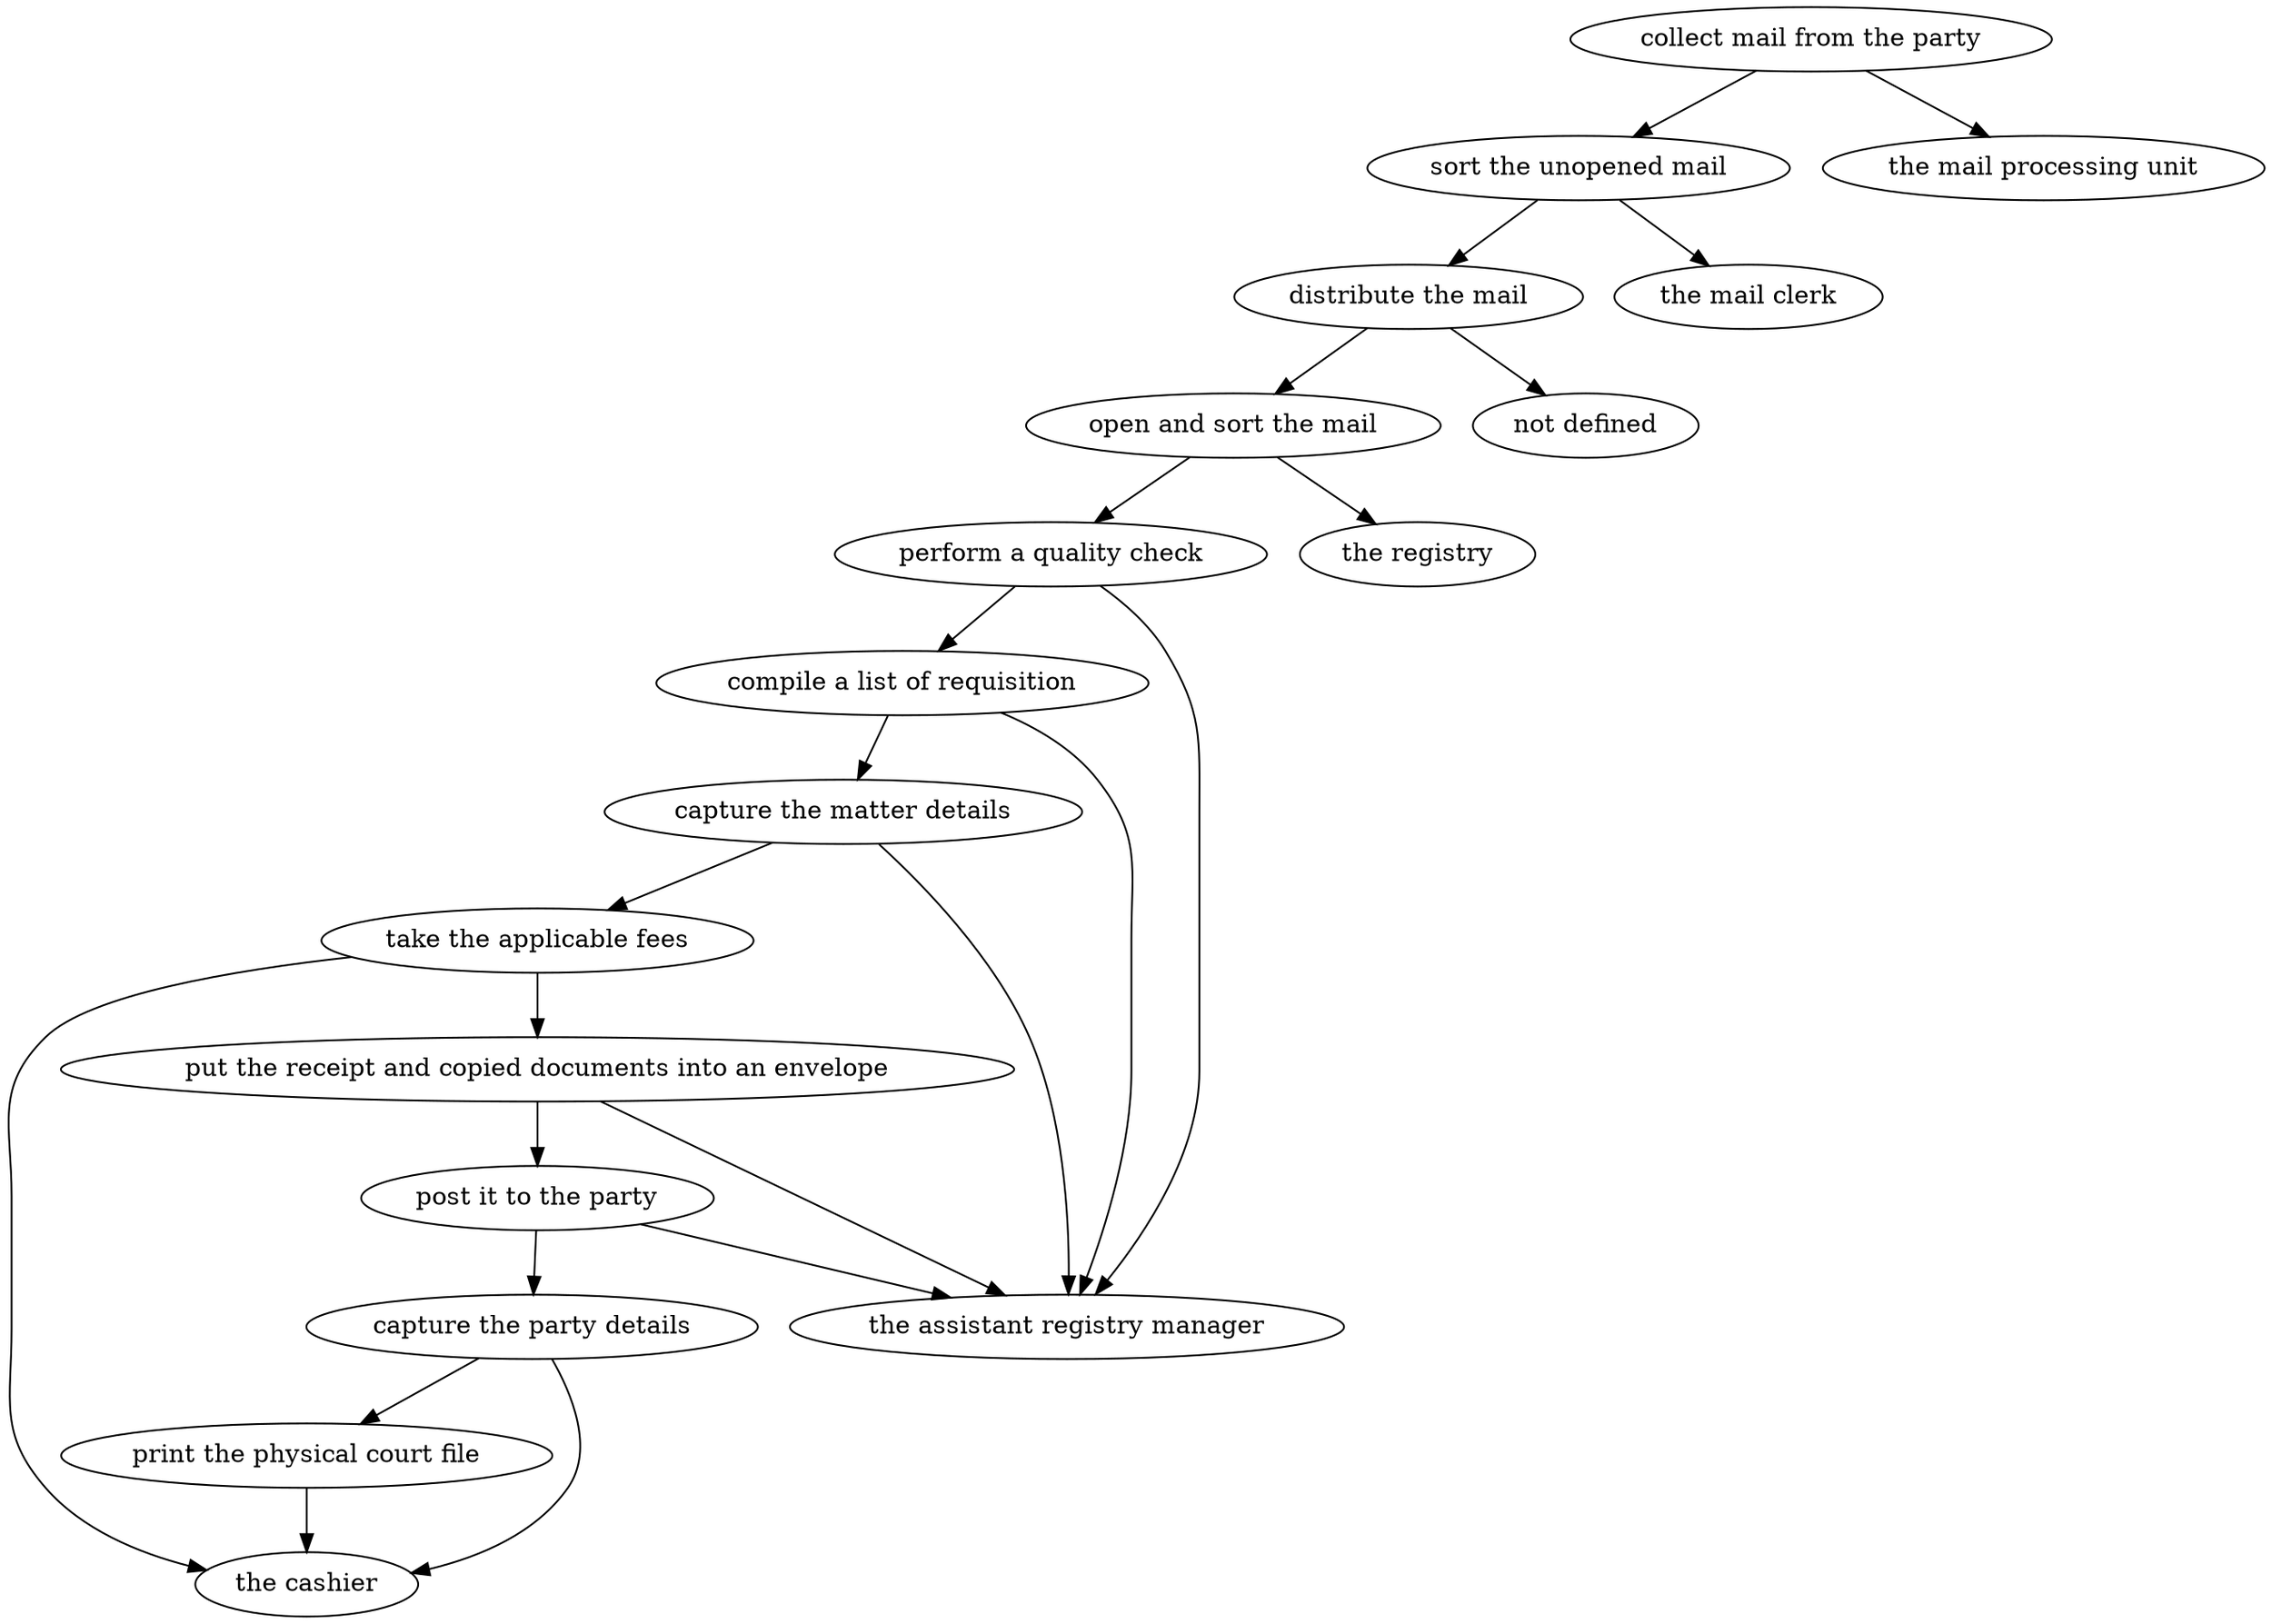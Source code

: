 strict digraph "doc-3.5" {
	graph [name="doc-3.5"];
	"collect mail from the party"	[attrs="{'type': 'Activity', 'label': 'collect mail from the party'}"];
	"sort the unopened mail"	[attrs="{'type': 'Activity', 'label': 'sort the unopened mail'}"];
	"collect mail from the party" -> "sort the unopened mail"	[attrs="{'type': 'flow', 'label': 'flow'}"];
	"the mail processing unit"	[attrs="{'type': 'Actor', 'label': 'the mail processing unit'}"];
	"collect mail from the party" -> "the mail processing unit"	[attrs="{'type': 'actor performer', 'label': 'actor performer'}"];
	"distribute the mail"	[attrs="{'type': 'Activity', 'label': 'distribute the mail'}"];
	"sort the unopened mail" -> "distribute the mail"	[attrs="{'type': 'flow', 'label': 'flow'}"];
	"the mail clerk"	[attrs="{'type': 'Actor', 'label': 'the mail clerk'}"];
	"sort the unopened mail" -> "the mail clerk"	[attrs="{'type': 'actor performer', 'label': 'actor performer'}"];
	"open and sort the mail"	[attrs="{'type': 'Activity', 'label': 'open and sort the mail'}"];
	"distribute the mail" -> "open and sort the mail"	[attrs="{'type': 'flow', 'label': 'flow'}"];
	"not defined"	[attrs="{'type': 'Actor', 'label': 'not defined'}"];
	"distribute the mail" -> "not defined"	[attrs="{'type': 'actor performer', 'label': 'actor performer'}"];
	"perform a quality check"	[attrs="{'type': 'Activity', 'label': 'perform a quality check'}"];
	"open and sort the mail" -> "perform a quality check"	[attrs="{'type': 'flow', 'label': 'flow'}"];
	"the registry"	[attrs="{'type': 'Actor', 'label': 'the registry'}"];
	"open and sort the mail" -> "the registry"	[attrs="{'type': 'actor performer', 'label': 'actor performer'}"];
	"compile a list of requisition"	[attrs="{'type': 'Activity', 'label': 'compile a list of requisition'}"];
	"perform a quality check" -> "compile a list of requisition"	[attrs="{'type': 'flow', 'label': 'flow'}"];
	"the assistant registry manager"	[attrs="{'type': 'Actor', 'label': 'the assistant registry manager'}"];
	"perform a quality check" -> "the assistant registry manager"	[attrs="{'type': 'actor performer', 'label': 'actor performer'}"];
	"capture the matter details"	[attrs="{'type': 'Activity', 'label': 'capture the matter details'}"];
	"compile a list of requisition" -> "capture the matter details"	[attrs="{'type': 'flow', 'label': 'flow'}"];
	"compile a list of requisition" -> "the assistant registry manager"	[attrs="{'type': 'actor performer', 'label': 'actor performer'}"];
	"take the applicable fees"	[attrs="{'type': 'Activity', 'label': 'take the applicable fees'}"];
	"capture the matter details" -> "take the applicable fees"	[attrs="{'type': 'flow', 'label': 'flow'}"];
	"capture the matter details" -> "the assistant registry manager"	[attrs="{'type': 'actor performer', 'label': 'actor performer'}"];
	"put the receipt and copied documents into an envelope"	[attrs="{'type': 'Activity', 'label': 'put the receipt and copied documents into an envelope'}"];
	"take the applicable fees" -> "put the receipt and copied documents into an envelope"	[attrs="{'type': 'flow', 'label': 'flow'}"];
	"the cashier"	[attrs="{'type': 'Actor', 'label': 'the cashier'}"];
	"take the applicable fees" -> "the cashier"	[attrs="{'type': 'actor performer', 'label': 'actor performer'}"];
	"post it to the party"	[attrs="{'type': 'Activity', 'label': 'post it to the party'}"];
	"put the receipt and copied documents into an envelope" -> "post it to the party"	[attrs="{'type': 'flow', 'label': 'flow'}"];
	"put the receipt and copied documents into an envelope" -> "the assistant registry manager"	[attrs="{'type': 'actor performer', 'label': 'actor performer'}"];
	"capture the party details"	[attrs="{'type': 'Activity', 'label': 'capture the party details'}"];
	"post it to the party" -> "capture the party details"	[attrs="{'type': 'flow', 'label': 'flow'}"];
	"post it to the party" -> "the assistant registry manager"	[attrs="{'type': 'actor performer', 'label': 'actor performer'}"];
	"print the physical court file"	[attrs="{'type': 'Activity', 'label': 'print the physical court file'}"];
	"capture the party details" -> "print the physical court file"	[attrs="{'type': 'flow', 'label': 'flow'}"];
	"capture the party details" -> "the cashier"	[attrs="{'type': 'actor performer', 'label': 'actor performer'}"];
	"print the physical court file" -> "the cashier"	[attrs="{'type': 'actor performer', 'label': 'actor performer'}"];
}
